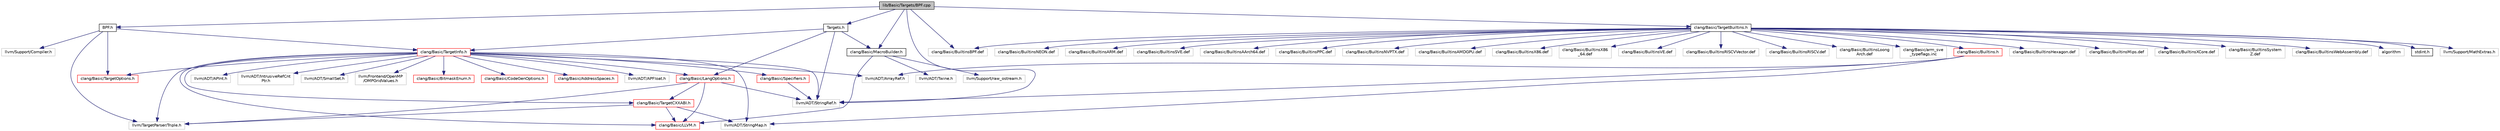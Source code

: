 digraph "lib/Basic/Targets/BPF.cpp"
{
 // LATEX_PDF_SIZE
  bgcolor="transparent";
  edge [fontname="Helvetica",fontsize="10",labelfontname="Helvetica",labelfontsize="10"];
  node [fontname="Helvetica",fontsize="10",shape=record];
  Node1 [label="lib/Basic/Targets/BPF.cpp",height=0.2,width=0.4,color="black", fillcolor="grey75", style="filled", fontcolor="black",tooltip=" "];
  Node1 -> Node2 [color="midnightblue",fontsize="10",style="solid",fontname="Helvetica"];
  Node2 [label="BPF.h",height=0.2,width=0.4,color="black",URL="$BPF_8h.html",tooltip=" "];
  Node2 -> Node3 [color="midnightblue",fontsize="10",style="solid",fontname="Helvetica"];
  Node3 [label="clang/Basic/TargetInfo.h",height=0.2,width=0.4,color="red",URL="$include_2clang_2Basic_2TargetInfo_8h.html",tooltip=" "];
  Node3 -> Node4 [color="midnightblue",fontsize="10",style="solid",fontname="Helvetica"];
  Node4 [label="clang/Basic/AddressSpaces.h",height=0.2,width=0.4,color="red",URL="$AddressSpaces_8h.html",tooltip=" "];
  Node3 -> Node6 [color="midnightblue",fontsize="10",style="solid",fontname="Helvetica"];
  Node6 [label="clang/Basic/BitmaskEnum.h",height=0.2,width=0.4,color="red",URL="$BitmaskEnum_8h.html",tooltip=" "];
  Node3 -> Node8 [color="midnightblue",fontsize="10",style="solid",fontname="Helvetica"];
  Node8 [label="clang/Basic/CodeGenOptions.h",height=0.2,width=0.4,color="red",URL="$CodeGenOptions_8h.html",tooltip=" "];
  Node3 -> Node11 [color="midnightblue",fontsize="10",style="solid",fontname="Helvetica"];
  Node11 [label="clang/Basic/LLVM.h",height=0.2,width=0.4,color="red",URL="$LLVM_8h.html",tooltip=" "];
  Node3 -> Node30 [color="midnightblue",fontsize="10",style="solid",fontname="Helvetica"];
  Node30 [label="clang/Basic/LangOptions.h",height=0.2,width=0.4,color="red",URL="$LangOptions_8h.html",tooltip=" "];
  Node30 -> Node11 [color="midnightblue",fontsize="10",style="solid",fontname="Helvetica"];
  Node30 -> Node38 [color="midnightblue",fontsize="10",style="solid",fontname="Helvetica"];
  Node38 [label="clang/Basic/TargetCXXABI.h",height=0.2,width=0.4,color="red",URL="$TargetCXXABI_8h.html",tooltip=" "];
  Node38 -> Node11 [color="midnightblue",fontsize="10",style="solid",fontname="Helvetica"];
  Node38 -> Node39 [color="midnightblue",fontsize="10",style="solid",fontname="Helvetica"];
  Node39 [label="llvm/ADT/StringMap.h",height=0.2,width=0.4,color="grey75",tooltip=" "];
  Node38 -> Node37 [color="midnightblue",fontsize="10",style="solid",fontname="Helvetica"];
  Node37 [label="llvm/TargetParser/Triple.h",height=0.2,width=0.4,color="grey75",tooltip=" "];
  Node30 -> Node14 [color="midnightblue",fontsize="10",style="solid",fontname="Helvetica"];
  Node14 [label="llvm/ADT/StringRef.h",height=0.2,width=0.4,color="grey75",tooltip=" "];
  Node30 -> Node37 [color="midnightblue",fontsize="10",style="solid",fontname="Helvetica"];
  Node3 -> Node47 [color="midnightblue",fontsize="10",style="solid",fontname="Helvetica"];
  Node47 [label="clang/Basic/Specifiers.h",height=0.2,width=0.4,color="red",URL="$Specifiers_8h.html",tooltip=" "];
  Node47 -> Node14 [color="midnightblue",fontsize="10",style="solid",fontname="Helvetica"];
  Node3 -> Node38 [color="midnightblue",fontsize="10",style="solid",fontname="Helvetica"];
  Node3 -> Node51 [color="midnightblue",fontsize="10",style="solid",fontname="Helvetica"];
  Node51 [label="clang/Basic/TargetOptions.h",height=0.2,width=0.4,color="red",URL="$TargetOptions_8h.html",tooltip=" "];
  Node3 -> Node53 [color="midnightblue",fontsize="10",style="solid",fontname="Helvetica"];
  Node53 [label="llvm/ADT/APFloat.h",height=0.2,width=0.4,color="grey75",tooltip=" "];
  Node3 -> Node54 [color="midnightblue",fontsize="10",style="solid",fontname="Helvetica"];
  Node54 [label="llvm/ADT/APInt.h",height=0.2,width=0.4,color="grey75",tooltip=" "];
  Node3 -> Node55 [color="midnightblue",fontsize="10",style="solid",fontname="Helvetica"];
  Node55 [label="llvm/ADT/ArrayRef.h",height=0.2,width=0.4,color="grey75",tooltip=" "];
  Node3 -> Node56 [color="midnightblue",fontsize="10",style="solid",fontname="Helvetica"];
  Node56 [label="llvm/ADT/IntrusiveRefCnt\lPtr.h",height=0.2,width=0.4,color="grey75",tooltip=" "];
  Node3 -> Node57 [color="midnightblue",fontsize="10",style="solid",fontname="Helvetica"];
  Node57 [label="llvm/ADT/SmallSet.h",height=0.2,width=0.4,color="grey75",tooltip=" "];
  Node3 -> Node39 [color="midnightblue",fontsize="10",style="solid",fontname="Helvetica"];
  Node3 -> Node14 [color="midnightblue",fontsize="10",style="solid",fontname="Helvetica"];
  Node3 -> Node58 [color="midnightblue",fontsize="10",style="solid",fontname="Helvetica"];
  Node58 [label="llvm/Frontend/OpenMP\l/OMPGridValues.h",height=0.2,width=0.4,color="grey75",tooltip=" "];
  Node3 -> Node37 [color="midnightblue",fontsize="10",style="solid",fontname="Helvetica"];
  Node2 -> Node51 [color="midnightblue",fontsize="10",style="solid",fontname="Helvetica"];
  Node2 -> Node62 [color="midnightblue",fontsize="10",style="solid",fontname="Helvetica"];
  Node62 [label="llvm/Support/Compiler.h",height=0.2,width=0.4,color="grey75",tooltip=" "];
  Node2 -> Node37 [color="midnightblue",fontsize="10",style="solid",fontname="Helvetica"];
  Node1 -> Node63 [color="midnightblue",fontsize="10",style="solid",fontname="Helvetica"];
  Node63 [label="Targets.h",height=0.2,width=0.4,color="black",URL="$Targets_8h.html",tooltip=" "];
  Node63 -> Node30 [color="midnightblue",fontsize="10",style="solid",fontname="Helvetica"];
  Node63 -> Node64 [color="midnightblue",fontsize="10",style="solid",fontname="Helvetica"];
  Node64 [label="clang/Basic/MacroBuilder.h",height=0.2,width=0.4,color="black",URL="$MacroBuilder_8h.html",tooltip=" "];
  Node64 -> Node11 [color="midnightblue",fontsize="10",style="solid",fontname="Helvetica"];
  Node64 -> Node65 [color="midnightblue",fontsize="10",style="solid",fontname="Helvetica"];
  Node65 [label="llvm/ADT/Twine.h",height=0.2,width=0.4,color="grey75",tooltip=" "];
  Node64 -> Node66 [color="midnightblue",fontsize="10",style="solid",fontname="Helvetica"];
  Node66 [label="llvm/Support/raw_ostream.h",height=0.2,width=0.4,color="grey75",tooltip=" "];
  Node63 -> Node3 [color="midnightblue",fontsize="10",style="solid",fontname="Helvetica"];
  Node63 -> Node14 [color="midnightblue",fontsize="10",style="solid",fontname="Helvetica"];
  Node1 -> Node64 [color="midnightblue",fontsize="10",style="solid",fontname="Helvetica"];
  Node1 -> Node67 [color="midnightblue",fontsize="10",style="solid",fontname="Helvetica"];
  Node67 [label="clang/Basic/TargetBuiltins.h",height=0.2,width=0.4,color="black",URL="$TargetBuiltins_8h.html",tooltip=" "];
  Node67 -> Node68 [color="midnightblue",fontsize="10",style="solid",fontname="Helvetica"];
  Node68 [label="algorithm",height=0.2,width=0.4,color="grey75",tooltip=" "];
  Node67 -> Node69 [color="midnightblue",fontsize="10",style="solid",fontname="Helvetica"];
  Node69 [label="stdint.h",height=0.2,width=0.4,color="black",URL="$stdint_8h.html",tooltip=" "];
  Node67 -> Node70 [color="midnightblue",fontsize="10",style="solid",fontname="Helvetica"];
  Node70 [label="clang/Basic/Builtins.h",height=0.2,width=0.4,color="red",URL="$Builtins_8h.html",tooltip=" "];
  Node70 -> Node55 [color="midnightblue",fontsize="10",style="solid",fontname="Helvetica"];
  Node70 -> Node39 [color="midnightblue",fontsize="10",style="solid",fontname="Helvetica"];
  Node70 -> Node14 [color="midnightblue",fontsize="10",style="solid",fontname="Helvetica"];
  Node67 -> Node20 [color="midnightblue",fontsize="10",style="solid",fontname="Helvetica"];
  Node20 [label="llvm/Support/MathExtras.h",height=0.2,width=0.4,color="grey75",tooltip=" "];
  Node67 -> Node74 [color="midnightblue",fontsize="10",style="solid",fontname="Helvetica"];
  Node74 [label="clang/Basic/BuiltinsNEON.def",height=0.2,width=0.4,color="grey75",tooltip=" "];
  Node67 -> Node75 [color="midnightblue",fontsize="10",style="solid",fontname="Helvetica"];
  Node75 [label="clang/Basic/BuiltinsARM.def",height=0.2,width=0.4,color="grey75",tooltip=" "];
  Node67 -> Node76 [color="midnightblue",fontsize="10",style="solid",fontname="Helvetica"];
  Node76 [label="clang/Basic/BuiltinsSVE.def",height=0.2,width=0.4,color="grey75",tooltip=" "];
  Node67 -> Node77 [color="midnightblue",fontsize="10",style="solid",fontname="Helvetica"];
  Node77 [label="clang/Basic/BuiltinsAArch64.def",height=0.2,width=0.4,color="grey75",tooltip=" "];
  Node67 -> Node78 [color="midnightblue",fontsize="10",style="solid",fontname="Helvetica"];
  Node78 [label="clang/Basic/BuiltinsBPF.def",height=0.2,width=0.4,color="grey75",tooltip=" "];
  Node67 -> Node79 [color="midnightblue",fontsize="10",style="solid",fontname="Helvetica"];
  Node79 [label="clang/Basic/BuiltinsPPC.def",height=0.2,width=0.4,color="grey75",tooltip=" "];
  Node67 -> Node80 [color="midnightblue",fontsize="10",style="solid",fontname="Helvetica"];
  Node80 [label="clang/Basic/BuiltinsNVPTX.def",height=0.2,width=0.4,color="grey75",tooltip=" "];
  Node67 -> Node81 [color="midnightblue",fontsize="10",style="solid",fontname="Helvetica"];
  Node81 [label="clang/Basic/BuiltinsAMDGPU.def",height=0.2,width=0.4,color="grey75",tooltip=" "];
  Node67 -> Node82 [color="midnightblue",fontsize="10",style="solid",fontname="Helvetica"];
  Node82 [label="clang/Basic/BuiltinsX86.def",height=0.2,width=0.4,color="grey75",tooltip=" "];
  Node67 -> Node83 [color="midnightblue",fontsize="10",style="solid",fontname="Helvetica"];
  Node83 [label="clang/Basic/BuiltinsX86\l_64.def",height=0.2,width=0.4,color="grey75",tooltip=" "];
  Node67 -> Node84 [color="midnightblue",fontsize="10",style="solid",fontname="Helvetica"];
  Node84 [label="clang/Basic/BuiltinsVE.def",height=0.2,width=0.4,color="grey75",tooltip=" "];
  Node67 -> Node85 [color="midnightblue",fontsize="10",style="solid",fontname="Helvetica"];
  Node85 [label="clang/Basic/BuiltinsRISCVVector.def",height=0.2,width=0.4,color="grey75",tooltip=" "];
  Node67 -> Node86 [color="midnightblue",fontsize="10",style="solid",fontname="Helvetica"];
  Node86 [label="clang/Basic/BuiltinsRISCV.def",height=0.2,width=0.4,color="grey75",tooltip=" "];
  Node67 -> Node87 [color="midnightblue",fontsize="10",style="solid",fontname="Helvetica"];
  Node87 [label="clang/Basic/BuiltinsLoong\lArch.def",height=0.2,width=0.4,color="grey75",tooltip=" "];
  Node67 -> Node88 [color="midnightblue",fontsize="10",style="solid",fontname="Helvetica"];
  Node88 [label="clang/Basic/arm_sve\l_typeflags.inc",height=0.2,width=0.4,color="grey75",tooltip=" "];
  Node67 -> Node89 [color="midnightblue",fontsize="10",style="solid",fontname="Helvetica"];
  Node89 [label="clang/Basic/BuiltinsHexagon.def",height=0.2,width=0.4,color="grey75",tooltip=" "];
  Node67 -> Node90 [color="midnightblue",fontsize="10",style="solid",fontname="Helvetica"];
  Node90 [label="clang/Basic/BuiltinsMips.def",height=0.2,width=0.4,color="grey75",tooltip=" "];
  Node67 -> Node91 [color="midnightblue",fontsize="10",style="solid",fontname="Helvetica"];
  Node91 [label="clang/Basic/BuiltinsXCore.def",height=0.2,width=0.4,color="grey75",tooltip=" "];
  Node67 -> Node92 [color="midnightblue",fontsize="10",style="solid",fontname="Helvetica"];
  Node92 [label="clang/Basic/BuiltinsSystem\lZ.def",height=0.2,width=0.4,color="grey75",tooltip=" "];
  Node67 -> Node93 [color="midnightblue",fontsize="10",style="solid",fontname="Helvetica"];
  Node93 [label="clang/Basic/BuiltinsWebAssembly.def",height=0.2,width=0.4,color="grey75",tooltip=" "];
  Node1 -> Node14 [color="midnightblue",fontsize="10",style="solid",fontname="Helvetica"];
  Node1 -> Node78 [color="midnightblue",fontsize="10",style="solid",fontname="Helvetica"];
}
